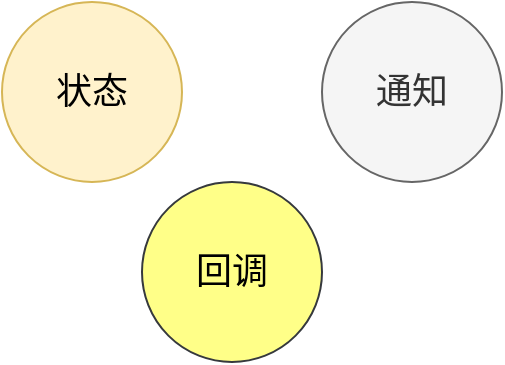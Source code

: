 <mxfile version="13.4.8" type="device"><diagram id="c6Gdx2ThVYVZ5rGJVXD_" name="第 1 页"><mxGraphModel dx="793" dy="441" grid="1" gridSize="10" guides="1" tooltips="1" connect="1" arrows="1" fold="1" page="1" pageScale="1" pageWidth="827" pageHeight="1169" math="0" shadow="0"><root><mxCell id="0"/><mxCell id="1" parent="0"/><mxCell id="Tjw6tNx0TXM-kcYd5N02-1" value="状态" style="ellipse;whiteSpace=wrap;html=1;aspect=fixed;fillColor=#fff2cc;strokeColor=#d6b656;fontSize=18;" vertex="1" parent="1"><mxGeometry x="90" y="250" width="90" height="90" as="geometry"/></mxCell><mxCell id="Tjw6tNx0TXM-kcYd5N02-2" value="通知" style="ellipse;whiteSpace=wrap;html=1;aspect=fixed;fillColor=#f5f5f5;strokeColor=#666666;fontColor=#333333;fontSize=18;" vertex="1" parent="1"><mxGeometry x="250" y="250" width="90" height="90" as="geometry"/></mxCell><mxCell id="Tjw6tNx0TXM-kcYd5N02-3" value="回调" style="ellipse;whiteSpace=wrap;html=1;aspect=fixed;fillColor=#ffff88;strokeColor=#36393d;fontSize=18;" vertex="1" parent="1"><mxGeometry x="160" y="340" width="90" height="90" as="geometry"/></mxCell></root></mxGraphModel></diagram></mxfile>